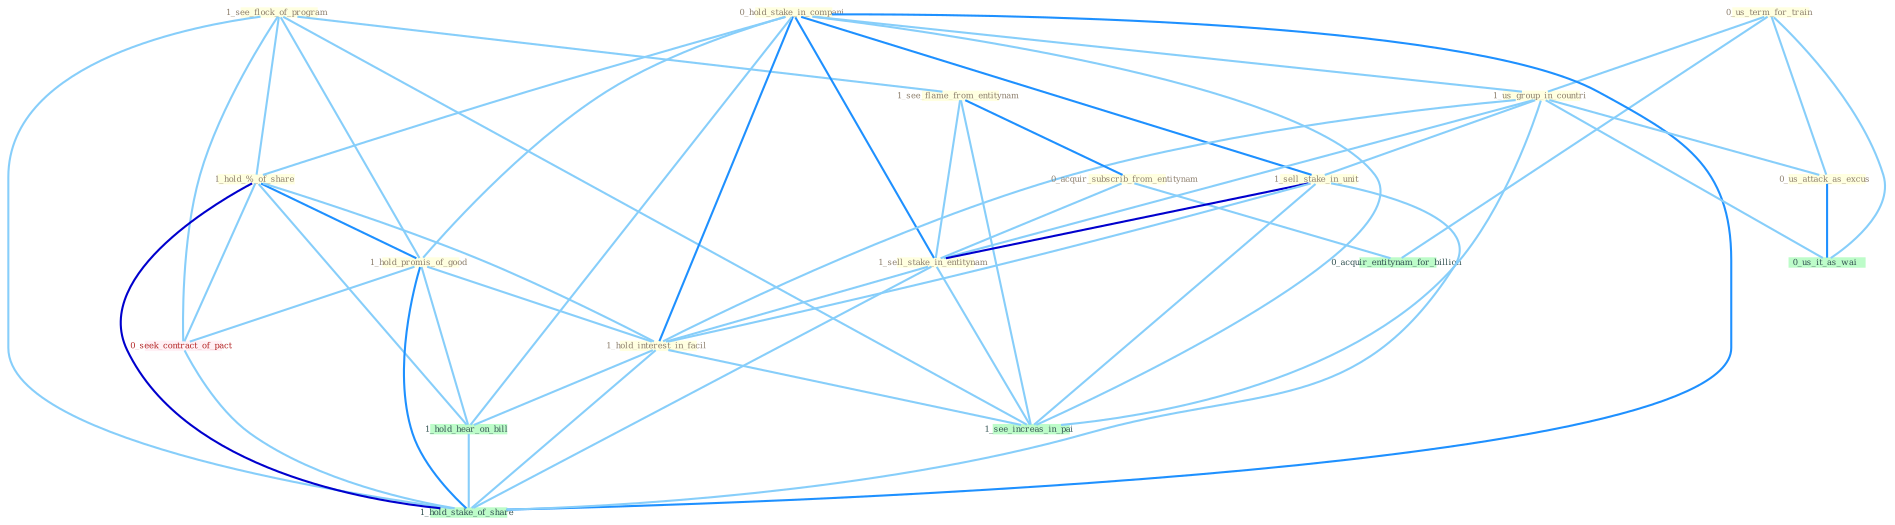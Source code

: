 Graph G{ 
    node
    [shape=polygon,style=filled,width=.5,height=.06,color="#BDFCC9",fixedsize=true,fontsize=4,
    fontcolor="#2f4f4f"];
    {node
    [color="#ffffe0", fontcolor="#8b7d6b"] "1_see_flock_of_program " "0_us_term_for_train " "0_hold_stake_in_compani " "1_us_group_in_countri " "1_hold_%_of_share " "0_us_attack_as_excus " "1_see_flame_from_entitynam " "1_hold_promis_of_good " "0_acquir_subscrib_from_entitynam " "1_sell_stake_in_unit " "1_sell_stake_in_entitynam " "1_hold_interest_in_facil "}
{node [color="#fff0f5", fontcolor="#b22222"] "0_seek_contract_of_pact "}
edge [color="#B0E2FF"];

	"1_see_flock_of_program " -- "1_hold_%_of_share " [w="1", color="#87cefa" ];
	"1_see_flock_of_program " -- "1_see_flame_from_entitynam " [w="1", color="#87cefa" ];
	"1_see_flock_of_program " -- "1_hold_promis_of_good " [w="1", color="#87cefa" ];
	"1_see_flock_of_program " -- "0_seek_contract_of_pact " [w="1", color="#87cefa" ];
	"1_see_flock_of_program " -- "1_see_increas_in_pai " [w="1", color="#87cefa" ];
	"1_see_flock_of_program " -- "1_hold_stake_of_share " [w="1", color="#87cefa" ];
	"0_us_term_for_train " -- "1_us_group_in_countri " [w="1", color="#87cefa" ];
	"0_us_term_for_train " -- "0_us_attack_as_excus " [w="1", color="#87cefa" ];
	"0_us_term_for_train " -- "0_us_it_as_wai " [w="1", color="#87cefa" ];
	"0_us_term_for_train " -- "0_acquir_entitynam_for_billion " [w="1", color="#87cefa" ];
	"0_hold_stake_in_compani " -- "1_us_group_in_countri " [w="1", color="#87cefa" ];
	"0_hold_stake_in_compani " -- "1_hold_%_of_share " [w="1", color="#87cefa" ];
	"0_hold_stake_in_compani " -- "1_hold_promis_of_good " [w="1", color="#87cefa" ];
	"0_hold_stake_in_compani " -- "1_sell_stake_in_unit " [w="2", color="#1e90ff" , len=0.8];
	"0_hold_stake_in_compani " -- "1_sell_stake_in_entitynam " [w="2", color="#1e90ff" , len=0.8];
	"0_hold_stake_in_compani " -- "1_hold_interest_in_facil " [w="2", color="#1e90ff" , len=0.8];
	"0_hold_stake_in_compani " -- "1_see_increas_in_pai " [w="1", color="#87cefa" ];
	"0_hold_stake_in_compani " -- "1_hold_hear_on_bill " [w="1", color="#87cefa" ];
	"0_hold_stake_in_compani " -- "1_hold_stake_of_share " [w="2", color="#1e90ff" , len=0.8];
	"1_us_group_in_countri " -- "0_us_attack_as_excus " [w="1", color="#87cefa" ];
	"1_us_group_in_countri " -- "1_sell_stake_in_unit " [w="1", color="#87cefa" ];
	"1_us_group_in_countri " -- "1_sell_stake_in_entitynam " [w="1", color="#87cefa" ];
	"1_us_group_in_countri " -- "1_hold_interest_in_facil " [w="1", color="#87cefa" ];
	"1_us_group_in_countri " -- "0_us_it_as_wai " [w="1", color="#87cefa" ];
	"1_us_group_in_countri " -- "1_see_increas_in_pai " [w="1", color="#87cefa" ];
	"1_hold_%_of_share " -- "1_hold_promis_of_good " [w="2", color="#1e90ff" , len=0.8];
	"1_hold_%_of_share " -- "1_hold_interest_in_facil " [w="1", color="#87cefa" ];
	"1_hold_%_of_share " -- "0_seek_contract_of_pact " [w="1", color="#87cefa" ];
	"1_hold_%_of_share " -- "1_hold_hear_on_bill " [w="1", color="#87cefa" ];
	"1_hold_%_of_share " -- "1_hold_stake_of_share " [w="3", color="#0000cd" , len=0.6];
	"0_us_attack_as_excus " -- "0_us_it_as_wai " [w="2", color="#1e90ff" , len=0.8];
	"1_see_flame_from_entitynam " -- "0_acquir_subscrib_from_entitynam " [w="2", color="#1e90ff" , len=0.8];
	"1_see_flame_from_entitynam " -- "1_sell_stake_in_entitynam " [w="1", color="#87cefa" ];
	"1_see_flame_from_entitynam " -- "1_see_increas_in_pai " [w="1", color="#87cefa" ];
	"1_hold_promis_of_good " -- "1_hold_interest_in_facil " [w="1", color="#87cefa" ];
	"1_hold_promis_of_good " -- "0_seek_contract_of_pact " [w="1", color="#87cefa" ];
	"1_hold_promis_of_good " -- "1_hold_hear_on_bill " [w="1", color="#87cefa" ];
	"1_hold_promis_of_good " -- "1_hold_stake_of_share " [w="2", color="#1e90ff" , len=0.8];
	"0_acquir_subscrib_from_entitynam " -- "1_sell_stake_in_entitynam " [w="1", color="#87cefa" ];
	"0_acquir_subscrib_from_entitynam " -- "0_acquir_entitynam_for_billion " [w="1", color="#87cefa" ];
	"1_sell_stake_in_unit " -- "1_sell_stake_in_entitynam " [w="3", color="#0000cd" , len=0.6];
	"1_sell_stake_in_unit " -- "1_hold_interest_in_facil " [w="1", color="#87cefa" ];
	"1_sell_stake_in_unit " -- "1_see_increas_in_pai " [w="1", color="#87cefa" ];
	"1_sell_stake_in_unit " -- "1_hold_stake_of_share " [w="1", color="#87cefa" ];
	"1_sell_stake_in_entitynam " -- "1_hold_interest_in_facil " [w="1", color="#87cefa" ];
	"1_sell_stake_in_entitynam " -- "1_see_increas_in_pai " [w="1", color="#87cefa" ];
	"1_sell_stake_in_entitynam " -- "1_hold_stake_of_share " [w="1", color="#87cefa" ];
	"1_hold_interest_in_facil " -- "1_see_increas_in_pai " [w="1", color="#87cefa" ];
	"1_hold_interest_in_facil " -- "1_hold_hear_on_bill " [w="1", color="#87cefa" ];
	"1_hold_interest_in_facil " -- "1_hold_stake_of_share " [w="1", color="#87cefa" ];
	"0_seek_contract_of_pact " -- "1_hold_stake_of_share " [w="1", color="#87cefa" ];
	"1_hold_hear_on_bill " -- "1_hold_stake_of_share " [w="1", color="#87cefa" ];
}